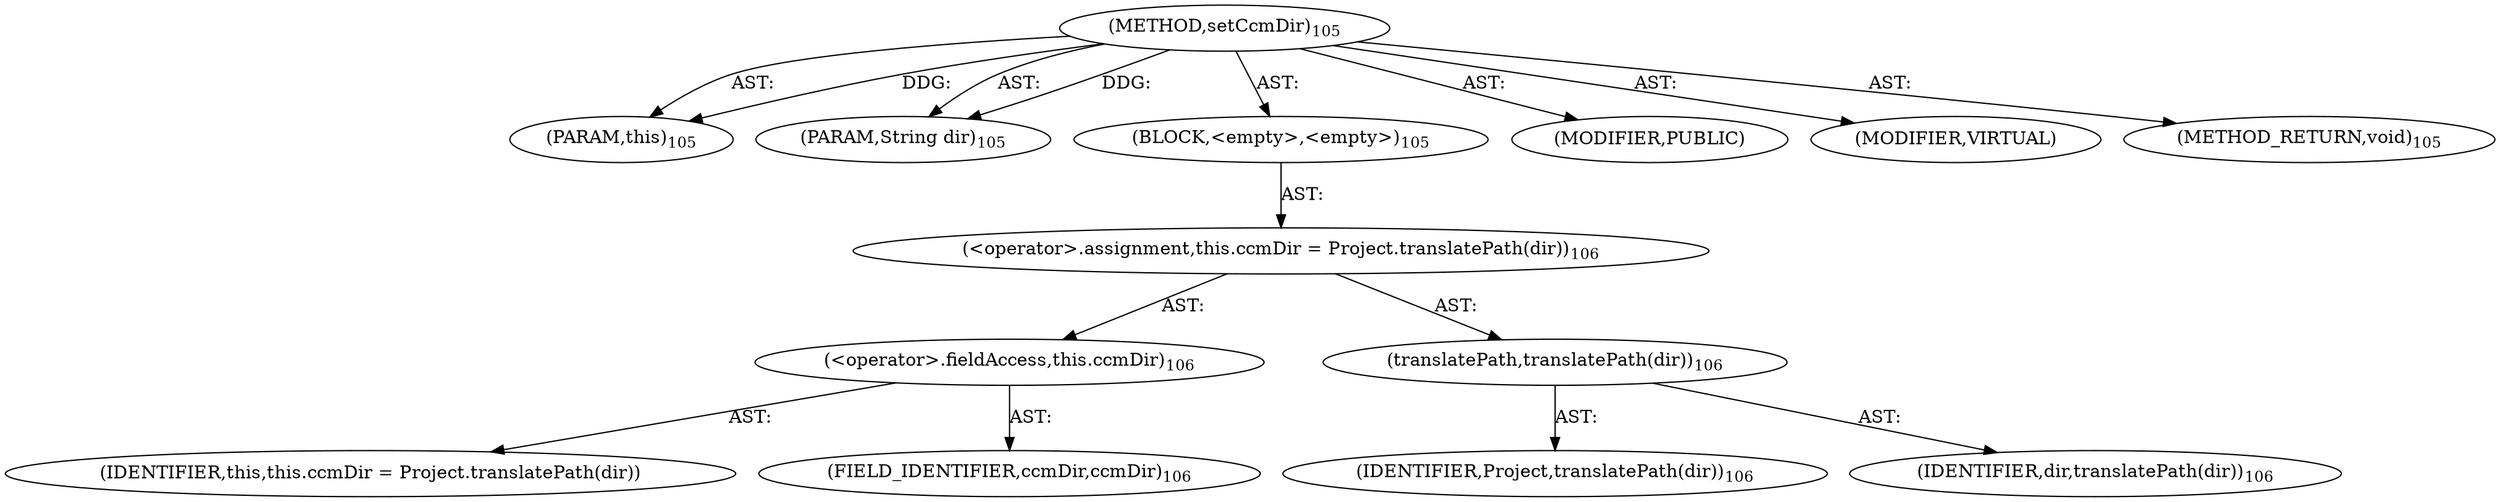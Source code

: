 digraph "setCcmDir" {  
"111669149698" [label = <(METHOD,setCcmDir)<SUB>105</SUB>> ]
"115964116997" [label = <(PARAM,this)<SUB>105</SUB>> ]
"115964116998" [label = <(PARAM,String dir)<SUB>105</SUB>> ]
"25769803778" [label = <(BLOCK,&lt;empty&gt;,&lt;empty&gt;)<SUB>105</SUB>> ]
"30064771075" [label = <(&lt;operator&gt;.assignment,this.ccmDir = Project.translatePath(dir))<SUB>106</SUB>> ]
"30064771076" [label = <(&lt;operator&gt;.fieldAccess,this.ccmDir)<SUB>106</SUB>> ]
"68719476744" [label = <(IDENTIFIER,this,this.ccmDir = Project.translatePath(dir))> ]
"55834574850" [label = <(FIELD_IDENTIFIER,ccmDir,ccmDir)<SUB>106</SUB>> ]
"30064771077" [label = <(translatePath,translatePath(dir))<SUB>106</SUB>> ]
"68719476745" [label = <(IDENTIFIER,Project,translatePath(dir))<SUB>106</SUB>> ]
"68719476746" [label = <(IDENTIFIER,dir,translatePath(dir))<SUB>106</SUB>> ]
"133143986182" [label = <(MODIFIER,PUBLIC)> ]
"133143986183" [label = <(MODIFIER,VIRTUAL)> ]
"128849018882" [label = <(METHOD_RETURN,void)<SUB>105</SUB>> ]
  "111669149698" -> "115964116997"  [ label = "AST: "] 
  "111669149698" -> "115964116998"  [ label = "AST: "] 
  "111669149698" -> "25769803778"  [ label = "AST: "] 
  "111669149698" -> "133143986182"  [ label = "AST: "] 
  "111669149698" -> "133143986183"  [ label = "AST: "] 
  "111669149698" -> "128849018882"  [ label = "AST: "] 
  "25769803778" -> "30064771075"  [ label = "AST: "] 
  "30064771075" -> "30064771076"  [ label = "AST: "] 
  "30064771075" -> "30064771077"  [ label = "AST: "] 
  "30064771076" -> "68719476744"  [ label = "AST: "] 
  "30064771076" -> "55834574850"  [ label = "AST: "] 
  "30064771077" -> "68719476745"  [ label = "AST: "] 
  "30064771077" -> "68719476746"  [ label = "AST: "] 
  "111669149698" -> "115964116997"  [ label = "DDG: "] 
  "111669149698" -> "115964116998"  [ label = "DDG: "] 
}
